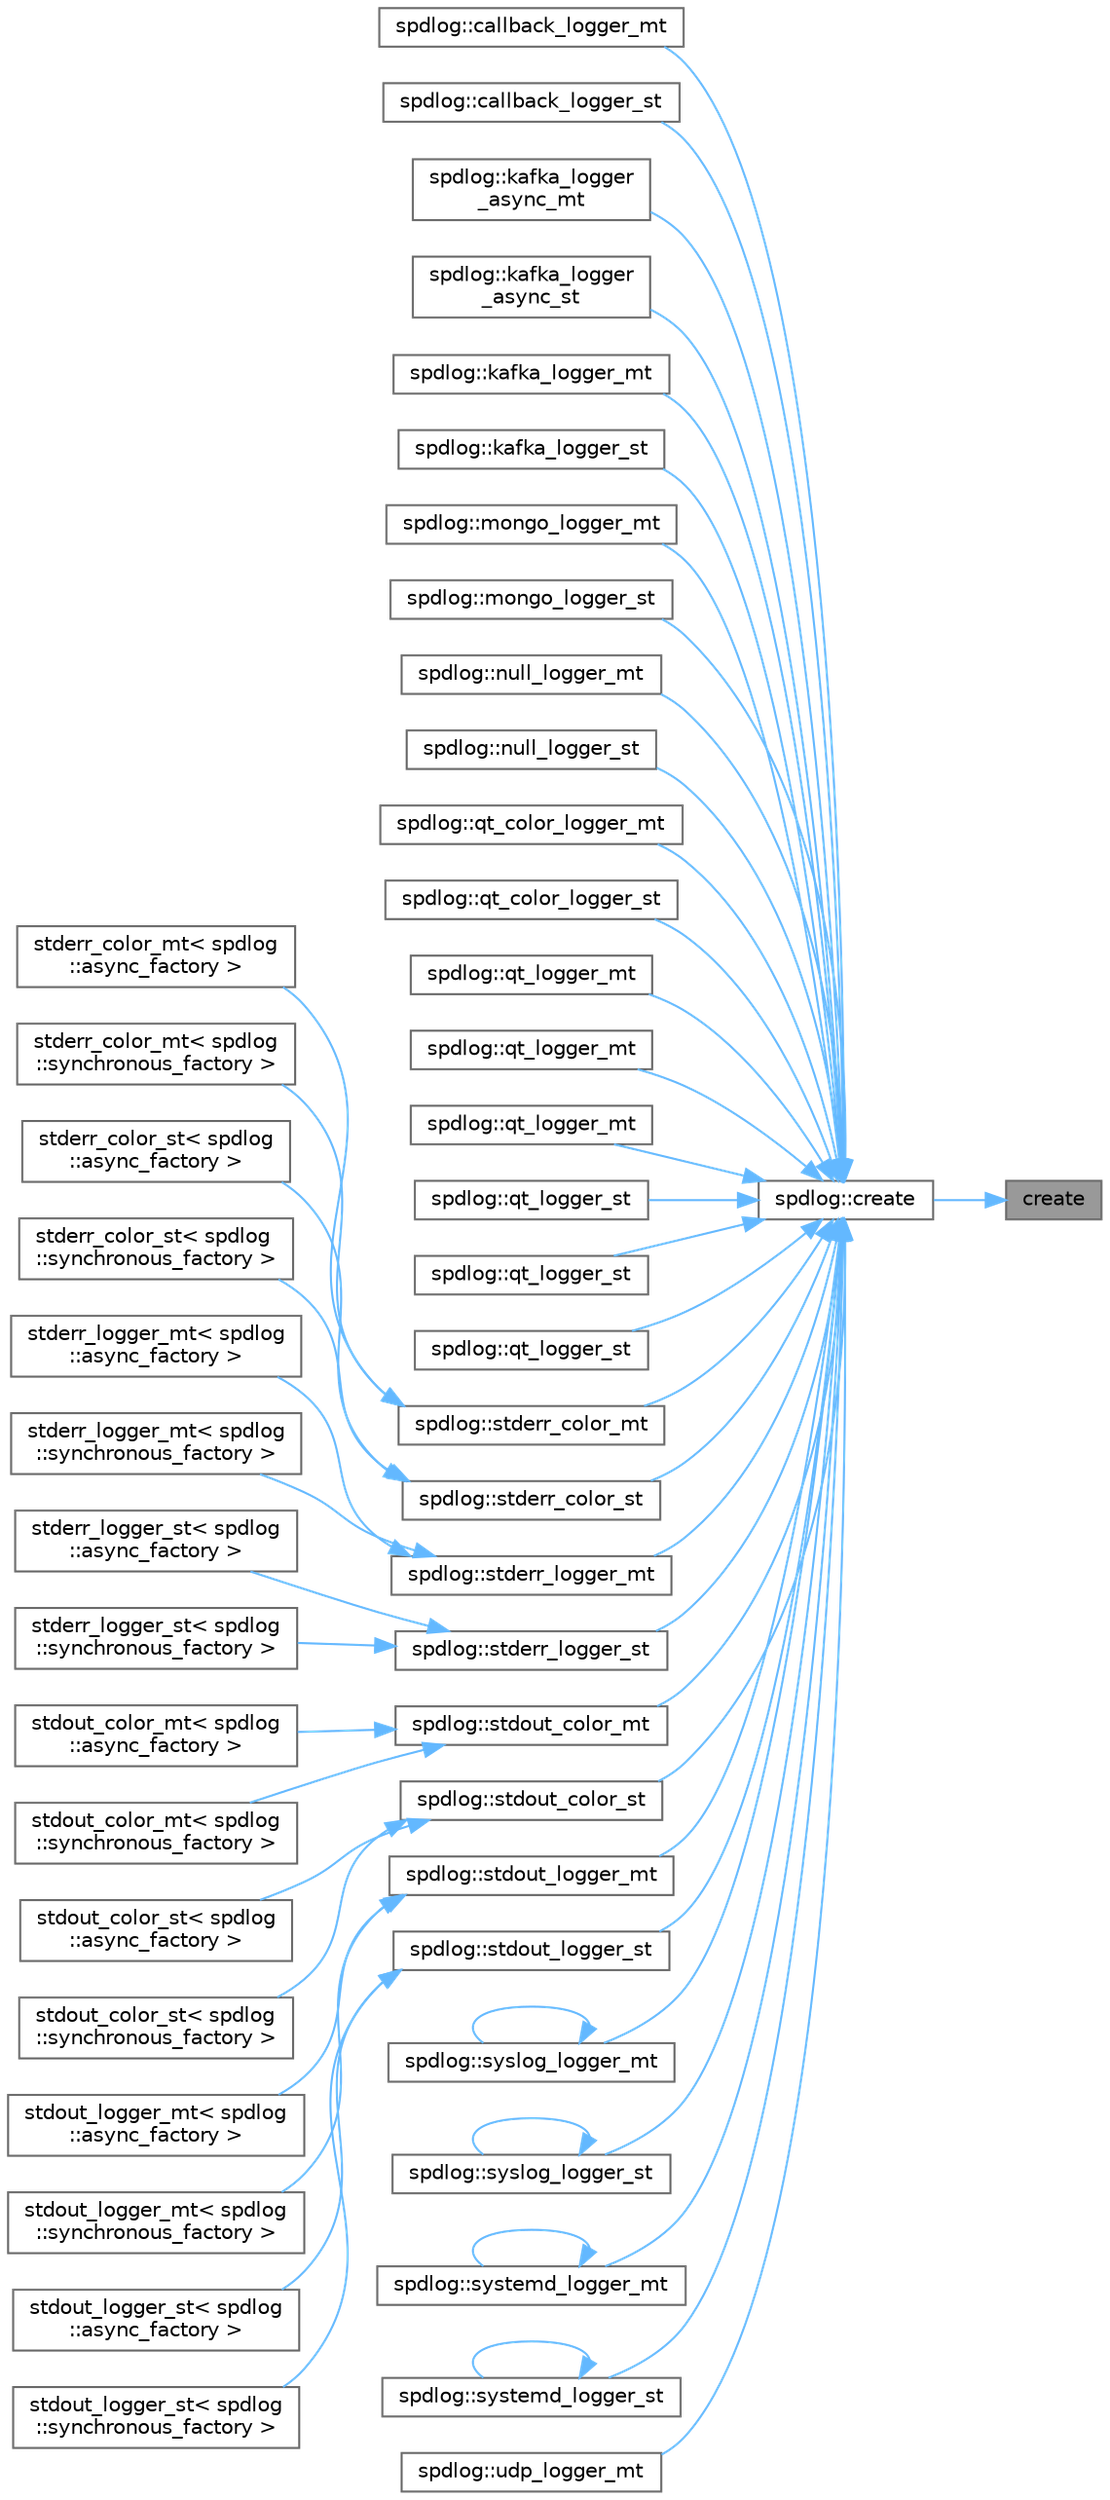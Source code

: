 digraph "create"
{
 // LATEX_PDF_SIZE
  bgcolor="transparent";
  edge [fontname=Helvetica,fontsize=10,labelfontname=Helvetica,labelfontsize=10];
  node [fontname=Helvetica,fontsize=10,shape=box,height=0.2,width=0.4];
  rankdir="RL";
  Node1 [id="Node000001",label="create",height=0.2,width=0.4,color="gray40", fillcolor="grey60", style="filled", fontcolor="black",tooltip=" "];
  Node1 -> Node2 [id="edge1_Node000001_Node000002",dir="back",color="steelblue1",style="solid",tooltip=" "];
  Node2 [id="Node000002",label="spdlog::create",height=0.2,width=0.4,color="grey40", fillcolor="white", style="filled",URL="$namespacespdlog.html#a642ab88060b3fe4316fb7aaef68cc82e",tooltip=" "];
  Node2 -> Node3 [id="edge2_Node000002_Node000003",dir="back",color="steelblue1",style="solid",tooltip=" "];
  Node3 [id="Node000003",label="spdlog::callback_logger_mt",height=0.2,width=0.4,color="grey40", fillcolor="white", style="filled",URL="$namespacespdlog.html#ac9d8b5b06dc572de672a9a70ca53a0a1",tooltip=" "];
  Node2 -> Node4 [id="edge3_Node000002_Node000004",dir="back",color="steelblue1",style="solid",tooltip=" "];
  Node4 [id="Node000004",label="spdlog::callback_logger_st",height=0.2,width=0.4,color="grey40", fillcolor="white", style="filled",URL="$namespacespdlog.html#ae7a43bc63a1feccde776239d41fa5850",tooltip=" "];
  Node2 -> Node5 [id="edge4_Node000002_Node000005",dir="back",color="steelblue1",style="solid",tooltip=" "];
  Node5 [id="Node000005",label="spdlog::kafka_logger\l_async_mt",height=0.2,width=0.4,color="grey40", fillcolor="white", style="filled",URL="$namespacespdlog.html#a1fae1d475c36b1ac38ade5e6d0fe1d04",tooltip=" "];
  Node2 -> Node6 [id="edge5_Node000002_Node000006",dir="back",color="steelblue1",style="solid",tooltip=" "];
  Node6 [id="Node000006",label="spdlog::kafka_logger\l_async_st",height=0.2,width=0.4,color="grey40", fillcolor="white", style="filled",URL="$namespacespdlog.html#acd98669d778715024d0aca633b8330a0",tooltip=" "];
  Node2 -> Node7 [id="edge6_Node000002_Node000007",dir="back",color="steelblue1",style="solid",tooltip=" "];
  Node7 [id="Node000007",label="spdlog::kafka_logger_mt",height=0.2,width=0.4,color="grey40", fillcolor="white", style="filled",URL="$namespacespdlog.html#a412fcfc520f695ade47f002108f8d7de",tooltip=" "];
  Node2 -> Node8 [id="edge7_Node000002_Node000008",dir="back",color="steelblue1",style="solid",tooltip=" "];
  Node8 [id="Node000008",label="spdlog::kafka_logger_st",height=0.2,width=0.4,color="grey40", fillcolor="white", style="filled",URL="$namespacespdlog.html#a723027ec059f503ea2f05b9792071ac0",tooltip=" "];
  Node2 -> Node9 [id="edge8_Node000002_Node000009",dir="back",color="steelblue1",style="solid",tooltip=" "];
  Node9 [id="Node000009",label="spdlog::mongo_logger_mt",height=0.2,width=0.4,color="grey40", fillcolor="white", style="filled",URL="$namespacespdlog.html#a9f9726d1bbfa59f68998aa4994c3170f",tooltip=" "];
  Node2 -> Node10 [id="edge9_Node000002_Node000010",dir="back",color="steelblue1",style="solid",tooltip=" "];
  Node10 [id="Node000010",label="spdlog::mongo_logger_st",height=0.2,width=0.4,color="grey40", fillcolor="white", style="filled",URL="$namespacespdlog.html#a85d4c7e993d717823f9791efc5a41de5",tooltip=" "];
  Node2 -> Node11 [id="edge10_Node000002_Node000011",dir="back",color="steelblue1",style="solid",tooltip=" "];
  Node11 [id="Node000011",label="spdlog::null_logger_mt",height=0.2,width=0.4,color="grey40", fillcolor="white", style="filled",URL="$namespacespdlog.html#a340fb27d851e97681e439e4ed22526ed",tooltip=" "];
  Node2 -> Node12 [id="edge11_Node000002_Node000012",dir="back",color="steelblue1",style="solid",tooltip=" "];
  Node12 [id="Node000012",label="spdlog::null_logger_st",height=0.2,width=0.4,color="grey40", fillcolor="white", style="filled",URL="$namespacespdlog.html#ac6aa50dfc88823ca6803314a71c31fef",tooltip=" "];
  Node2 -> Node13 [id="edge12_Node000002_Node000013",dir="back",color="steelblue1",style="solid",tooltip=" "];
  Node13 [id="Node000013",label="spdlog::qt_color_logger_mt",height=0.2,width=0.4,color="grey40", fillcolor="white", style="filled",URL="$namespacespdlog.html#ab6433f0ad66d32fbf44a09c07ca7a4b1",tooltip=" "];
  Node2 -> Node14 [id="edge13_Node000002_Node000014",dir="back",color="steelblue1",style="solid",tooltip=" "];
  Node14 [id="Node000014",label="spdlog::qt_color_logger_st",height=0.2,width=0.4,color="grey40", fillcolor="white", style="filled",URL="$namespacespdlog.html#ad06c1cb8c7f401890cce9485d4c94b06",tooltip=" "];
  Node2 -> Node15 [id="edge14_Node000002_Node000015",dir="back",color="steelblue1",style="solid",tooltip=" "];
  Node15 [id="Node000015",label="spdlog::qt_logger_mt",height=0.2,width=0.4,color="grey40", fillcolor="white", style="filled",URL="$namespacespdlog.html#ab16ff231b3e5e2564fd0cde425ec97bd",tooltip=" "];
  Node2 -> Node16 [id="edge15_Node000002_Node000016",dir="back",color="steelblue1",style="solid",tooltip=" "];
  Node16 [id="Node000016",label="spdlog::qt_logger_mt",height=0.2,width=0.4,color="grey40", fillcolor="white", style="filled",URL="$namespacespdlog.html#ae8387b4e7d4912ba3159400018966742",tooltip=" "];
  Node2 -> Node17 [id="edge16_Node000002_Node000017",dir="back",color="steelblue1",style="solid",tooltip=" "];
  Node17 [id="Node000017",label="spdlog::qt_logger_mt",height=0.2,width=0.4,color="grey40", fillcolor="white", style="filled",URL="$namespacespdlog.html#a4098bc6396878c14f9f2f7a97dc997e8",tooltip=" "];
  Node2 -> Node18 [id="edge17_Node000002_Node000018",dir="back",color="steelblue1",style="solid",tooltip=" "];
  Node18 [id="Node000018",label="spdlog::qt_logger_st",height=0.2,width=0.4,color="grey40", fillcolor="white", style="filled",URL="$namespacespdlog.html#a8c9c9f9804701c6b50c9b8057cfe7cc2",tooltip=" "];
  Node2 -> Node19 [id="edge18_Node000002_Node000019",dir="back",color="steelblue1",style="solid",tooltip=" "];
  Node19 [id="Node000019",label="spdlog::qt_logger_st",height=0.2,width=0.4,color="grey40", fillcolor="white", style="filled",URL="$namespacespdlog.html#acc870c5f1e279b6f8646d716531121d7",tooltip=" "];
  Node2 -> Node20 [id="edge19_Node000002_Node000020",dir="back",color="steelblue1",style="solid",tooltip=" "];
  Node20 [id="Node000020",label="spdlog::qt_logger_st",height=0.2,width=0.4,color="grey40", fillcolor="white", style="filled",URL="$namespacespdlog.html#a7973d66440da4338e6a8d058f35f488a",tooltip=" "];
  Node2 -> Node21 [id="edge20_Node000002_Node000021",dir="back",color="steelblue1",style="solid",tooltip=" "];
  Node21 [id="Node000021",label="spdlog::stderr_color_mt",height=0.2,width=0.4,color="grey40", fillcolor="white", style="filled",URL="$namespacespdlog.html#a52943543636a0f0ad8ee6439e2759536",tooltip=" "];
  Node21 -> Node22 [id="edge21_Node000021_Node000022",dir="back",color="steelblue1",style="solid",tooltip=" "];
  Node22 [id="Node000022",label="stderr_color_mt\< spdlog\l::async_factory \>",height=0.2,width=0.4,color="grey40", fillcolor="white", style="filled",URL="$color__sinks_8cpp.html#ae7e5f5244ed302a9e71858afa86e2646",tooltip=" "];
  Node21 -> Node23 [id="edge22_Node000021_Node000023",dir="back",color="steelblue1",style="solid",tooltip=" "];
  Node23 [id="Node000023",label="stderr_color_mt\< spdlog\l::synchronous_factory \>",height=0.2,width=0.4,color="grey40", fillcolor="white", style="filled",URL="$color__sinks_8cpp.html#a5c00f90694b241ae37201373b40ea759",tooltip=" "];
  Node2 -> Node24 [id="edge23_Node000002_Node000024",dir="back",color="steelblue1",style="solid",tooltip=" "];
  Node24 [id="Node000024",label="spdlog::stderr_color_st",height=0.2,width=0.4,color="grey40", fillcolor="white", style="filled",URL="$namespacespdlog.html#a3fb804a4c6b2e15c5bbbd67c5484a2a3",tooltip=" "];
  Node24 -> Node25 [id="edge24_Node000024_Node000025",dir="back",color="steelblue1",style="solid",tooltip=" "];
  Node25 [id="Node000025",label="stderr_color_st\< spdlog\l::async_factory \>",height=0.2,width=0.4,color="grey40", fillcolor="white", style="filled",URL="$color__sinks_8cpp.html#a28ec0b364d29e1e6f1e49a5cc3a0f94d",tooltip=" "];
  Node24 -> Node26 [id="edge25_Node000024_Node000026",dir="back",color="steelblue1",style="solid",tooltip=" "];
  Node26 [id="Node000026",label="stderr_color_st\< spdlog\l::synchronous_factory \>",height=0.2,width=0.4,color="grey40", fillcolor="white", style="filled",URL="$color__sinks_8cpp.html#ac828783b1ff04ee073f5c6543f453fc4",tooltip=" "];
  Node2 -> Node27 [id="edge26_Node000002_Node000027",dir="back",color="steelblue1",style="solid",tooltip=" "];
  Node27 [id="Node000027",label="spdlog::stderr_logger_mt",height=0.2,width=0.4,color="grey40", fillcolor="white", style="filled",URL="$namespacespdlog.html#a80cd9eb875ffaf9ebe73468b2f63e0b1",tooltip=" "];
  Node27 -> Node28 [id="edge27_Node000027_Node000028",dir="back",color="steelblue1",style="solid",tooltip=" "];
  Node28 [id="Node000028",label="stderr_logger_mt\< spdlog\l::async_factory \>",height=0.2,width=0.4,color="grey40", fillcolor="white", style="filled",URL="$stdout__sinks_8cpp.html#a742528f7aea11604fb97b758b5f4251a",tooltip=" "];
  Node27 -> Node29 [id="edge28_Node000027_Node000029",dir="back",color="steelblue1",style="solid",tooltip=" "];
  Node29 [id="Node000029",label="stderr_logger_mt\< spdlog\l::synchronous_factory \>",height=0.2,width=0.4,color="grey40", fillcolor="white", style="filled",URL="$stdout__sinks_8cpp.html#ae7f8cf26314039ab60c9353e5b506e4a",tooltip=" "];
  Node2 -> Node30 [id="edge29_Node000002_Node000030",dir="back",color="steelblue1",style="solid",tooltip=" "];
  Node30 [id="Node000030",label="spdlog::stderr_logger_st",height=0.2,width=0.4,color="grey40", fillcolor="white", style="filled",URL="$namespacespdlog.html#ad00ea35e6a2a717c967427f3db3383d6",tooltip=" "];
  Node30 -> Node31 [id="edge30_Node000030_Node000031",dir="back",color="steelblue1",style="solid",tooltip=" "];
  Node31 [id="Node000031",label="stderr_logger_st\< spdlog\l::async_factory \>",height=0.2,width=0.4,color="grey40", fillcolor="white", style="filled",URL="$stdout__sinks_8cpp.html#a74a388e26ac40250dd796f94aa122a74",tooltip=" "];
  Node30 -> Node32 [id="edge31_Node000030_Node000032",dir="back",color="steelblue1",style="solid",tooltip=" "];
  Node32 [id="Node000032",label="stderr_logger_st\< spdlog\l::synchronous_factory \>",height=0.2,width=0.4,color="grey40", fillcolor="white", style="filled",URL="$stdout__sinks_8cpp.html#af6a792b6d2d7fe056eca86a1dc7d87c1",tooltip=" "];
  Node2 -> Node33 [id="edge32_Node000002_Node000033",dir="back",color="steelblue1",style="solid",tooltip=" "];
  Node33 [id="Node000033",label="spdlog::stdout_color_mt",height=0.2,width=0.4,color="grey40", fillcolor="white", style="filled",URL="$namespacespdlog.html#ada62f2bb5985946854bae42708eb1ce3",tooltip=" "];
  Node33 -> Node34 [id="edge33_Node000033_Node000034",dir="back",color="steelblue1",style="solid",tooltip=" "];
  Node34 [id="Node000034",label="stdout_color_mt\< spdlog\l::async_factory \>",height=0.2,width=0.4,color="grey40", fillcolor="white", style="filled",URL="$color__sinks_8cpp.html#aa4373d7f89d3c2479a458fe9b9965389",tooltip=" "];
  Node33 -> Node35 [id="edge34_Node000033_Node000035",dir="back",color="steelblue1",style="solid",tooltip=" "];
  Node35 [id="Node000035",label="stdout_color_mt\< spdlog\l::synchronous_factory \>",height=0.2,width=0.4,color="grey40", fillcolor="white", style="filled",URL="$color__sinks_8cpp.html#a091fe5ccdc7c58e7f4bdfef6a07080ce",tooltip=" "];
  Node2 -> Node36 [id="edge35_Node000002_Node000036",dir="back",color="steelblue1",style="solid",tooltip=" "];
  Node36 [id="Node000036",label="spdlog::stdout_color_st",height=0.2,width=0.4,color="grey40", fillcolor="white", style="filled",URL="$namespacespdlog.html#ae023ccdbcf7ee8aef7ab64f52b15bf24",tooltip=" "];
  Node36 -> Node37 [id="edge36_Node000036_Node000037",dir="back",color="steelblue1",style="solid",tooltip=" "];
  Node37 [id="Node000037",label="stdout_color_st\< spdlog\l::async_factory \>",height=0.2,width=0.4,color="grey40", fillcolor="white", style="filled",URL="$color__sinks_8cpp.html#a1d975615eed5eea3589bb3ec02d70adc",tooltip=" "];
  Node36 -> Node38 [id="edge37_Node000036_Node000038",dir="back",color="steelblue1",style="solid",tooltip=" "];
  Node38 [id="Node000038",label="stdout_color_st\< spdlog\l::synchronous_factory \>",height=0.2,width=0.4,color="grey40", fillcolor="white", style="filled",URL="$color__sinks_8cpp.html#a5d9d9313c254b6a1e8d37eb816f4781f",tooltip=" "];
  Node2 -> Node39 [id="edge38_Node000002_Node000039",dir="back",color="steelblue1",style="solid",tooltip=" "];
  Node39 [id="Node000039",label="spdlog::stdout_logger_mt",height=0.2,width=0.4,color="grey40", fillcolor="white", style="filled",URL="$namespacespdlog.html#a4f51afbe2d988c852012b6142dfad531",tooltip=" "];
  Node39 -> Node40 [id="edge39_Node000039_Node000040",dir="back",color="steelblue1",style="solid",tooltip=" "];
  Node40 [id="Node000040",label="stdout_logger_mt\< spdlog\l::async_factory \>",height=0.2,width=0.4,color="grey40", fillcolor="white", style="filled",URL="$stdout__sinks_8cpp.html#ac674704263ff8bdb80e09ca5fb816913",tooltip=" "];
  Node39 -> Node41 [id="edge40_Node000039_Node000041",dir="back",color="steelblue1",style="solid",tooltip=" "];
  Node41 [id="Node000041",label="stdout_logger_mt\< spdlog\l::synchronous_factory \>",height=0.2,width=0.4,color="grey40", fillcolor="white", style="filled",URL="$stdout__sinks_8cpp.html#ac2cbf771381ef953ecda728669fb3ae7",tooltip=" "];
  Node2 -> Node42 [id="edge41_Node000002_Node000042",dir="back",color="steelblue1",style="solid",tooltip=" "];
  Node42 [id="Node000042",label="spdlog::stdout_logger_st",height=0.2,width=0.4,color="grey40", fillcolor="white", style="filled",URL="$namespacespdlog.html#a85ffa931fff18fec8cb93c027bd58c66",tooltip=" "];
  Node42 -> Node43 [id="edge42_Node000042_Node000043",dir="back",color="steelblue1",style="solid",tooltip=" "];
  Node43 [id="Node000043",label="stdout_logger_st\< spdlog\l::async_factory \>",height=0.2,width=0.4,color="grey40", fillcolor="white", style="filled",URL="$stdout__sinks_8cpp.html#a878f677fc12427acb3a49baaf788aed5",tooltip=" "];
  Node42 -> Node44 [id="edge43_Node000042_Node000044",dir="back",color="steelblue1",style="solid",tooltip=" "];
  Node44 [id="Node000044",label="stdout_logger_st\< spdlog\l::synchronous_factory \>",height=0.2,width=0.4,color="grey40", fillcolor="white", style="filled",URL="$stdout__sinks_8cpp.html#a079bb38763efc1b68886836b70c60274",tooltip=" "];
  Node2 -> Node45 [id="edge44_Node000002_Node000045",dir="back",color="steelblue1",style="solid",tooltip=" "];
  Node45 [id="Node000045",label="spdlog::syslog_logger_mt",height=0.2,width=0.4,color="grey40", fillcolor="white", style="filled",URL="$namespacespdlog.html#acb3a5891fdcd415be80059ed8a6dd3be",tooltip=" "];
  Node45 -> Node45 [id="edge45_Node000045_Node000045",dir="back",color="steelblue1",style="solid",tooltip=" "];
  Node2 -> Node46 [id="edge46_Node000002_Node000046",dir="back",color="steelblue1",style="solid",tooltip=" "];
  Node46 [id="Node000046",label="spdlog::syslog_logger_st",height=0.2,width=0.4,color="grey40", fillcolor="white", style="filled",URL="$namespacespdlog.html#ad0b5f2715e8f91831b2d816c15c90aa4",tooltip=" "];
  Node46 -> Node46 [id="edge47_Node000046_Node000046",dir="back",color="steelblue1",style="solid",tooltip=" "];
  Node2 -> Node47 [id="edge48_Node000002_Node000047",dir="back",color="steelblue1",style="solid",tooltip=" "];
  Node47 [id="Node000047",label="spdlog::systemd_logger_mt",height=0.2,width=0.4,color="grey40", fillcolor="white", style="filled",URL="$namespacespdlog.html#ab8781c5b0ee69abdbc28a811cb5982f5",tooltip=" "];
  Node47 -> Node47 [id="edge49_Node000047_Node000047",dir="back",color="steelblue1",style="solid",tooltip=" "];
  Node2 -> Node48 [id="edge50_Node000002_Node000048",dir="back",color="steelblue1",style="solid",tooltip=" "];
  Node48 [id="Node000048",label="spdlog::systemd_logger_st",height=0.2,width=0.4,color="grey40", fillcolor="white", style="filled",URL="$namespacespdlog.html#a497a964c614357ecf4851a66cf47d30b",tooltip=" "];
  Node48 -> Node48 [id="edge51_Node000048_Node000048",dir="back",color="steelblue1",style="solid",tooltip=" "];
  Node2 -> Node49 [id="edge52_Node000002_Node000049",dir="back",color="steelblue1",style="solid",tooltip=" "];
  Node49 [id="Node000049",label="spdlog::udp_logger_mt",height=0.2,width=0.4,color="grey40", fillcolor="white", style="filled",URL="$namespacespdlog.html#ac26faffc860ac31fb719c582adf3077f",tooltip=" "];
}
